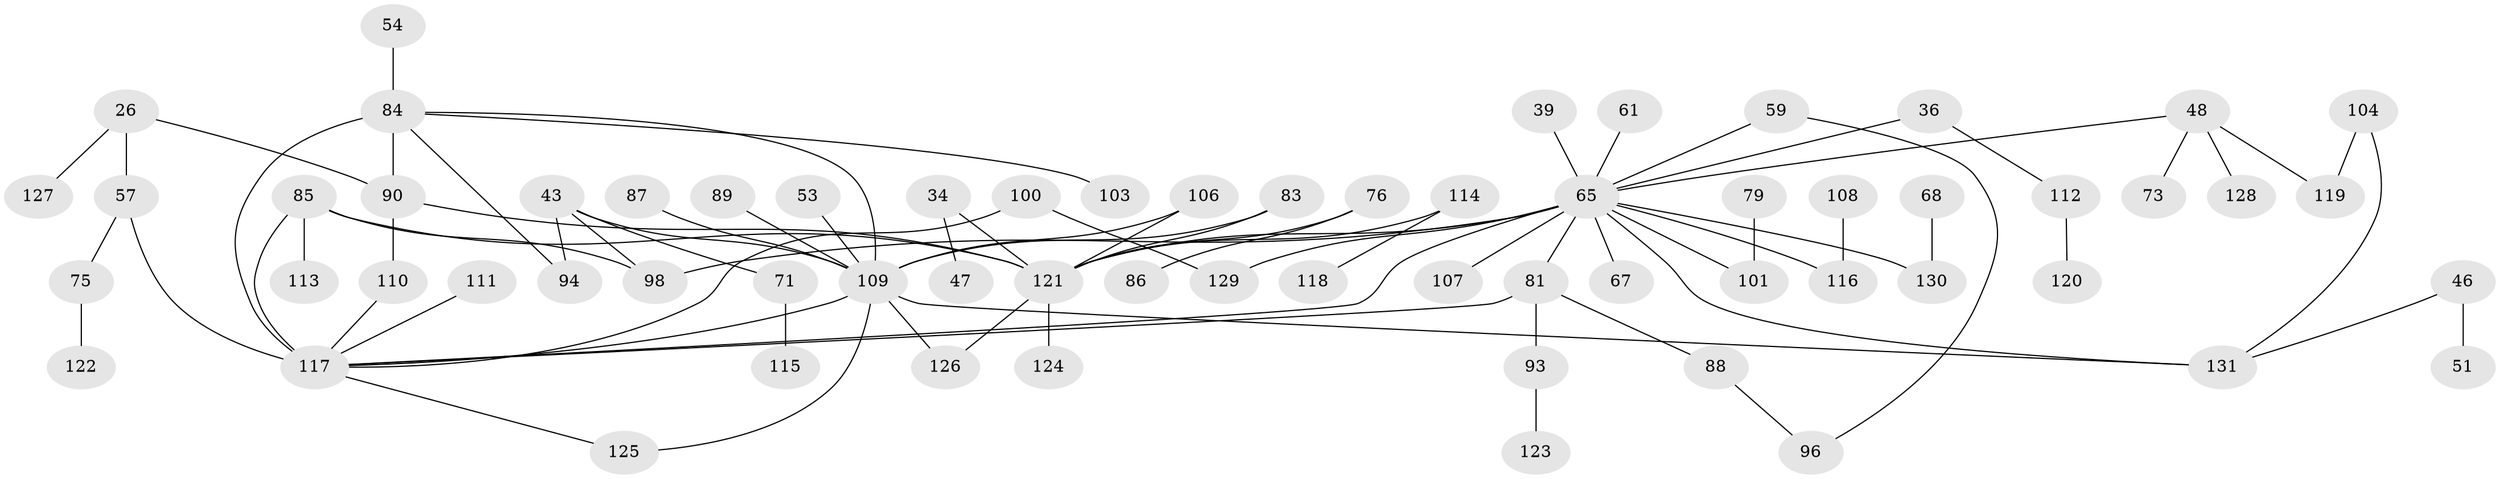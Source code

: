 // original degree distribution, {7: 0.015267175572519083, 5: 0.05343511450381679, 4: 0.08396946564885496, 3: 0.22137404580152673, 2: 0.33587786259541985, 6: 0.015267175572519083, 1: 0.2748091603053435}
// Generated by graph-tools (version 1.1) at 2025/43/03/09/25 04:43:00]
// undirected, 65 vertices, 81 edges
graph export_dot {
graph [start="1"]
  node [color=gray90,style=filled];
  26 [super="+17"];
  34;
  36 [super="+13"];
  39;
  43;
  46;
  47;
  48;
  51;
  53;
  54;
  57;
  59;
  61;
  65 [super="+3+49"];
  67 [super="+15"];
  68;
  71;
  73;
  75;
  76;
  79;
  81;
  83;
  84 [super="+4+27"];
  85 [super="+42"];
  86;
  87;
  88;
  89;
  90 [super="+66+78"];
  93;
  94;
  96;
  98 [super="+30+82+37"];
  100;
  101 [super="+21"];
  103;
  104 [super="+72"];
  106 [super="+99"];
  107;
  108;
  109 [super="+23+74+105"];
  110;
  111;
  112;
  113;
  114;
  115;
  116 [super="+45+63+95"];
  117 [super="+102+92+70"];
  118;
  119;
  120;
  121 [super="+44+20+91"];
  122;
  123;
  124;
  125;
  126 [super="+60+97"];
  127;
  128;
  129;
  130 [super="+41"];
  131 [super="+5"];
  26 -- 127;
  26 -- 57 [weight=2];
  26 -- 90;
  34 -- 47;
  34 -- 121;
  36 -- 112;
  36 -- 65;
  39 -- 65;
  43 -- 71;
  43 -- 109 [weight=3];
  43 -- 94;
  43 -- 98;
  46 -- 51;
  46 -- 131;
  48 -- 73;
  48 -- 119;
  48 -- 128;
  48 -- 65;
  53 -- 109;
  54 -- 84;
  57 -- 75;
  57 -- 117;
  59 -- 96;
  59 -- 65;
  61 -- 65;
  65 -- 107 [weight=2];
  65 -- 129;
  65 -- 81;
  65 -- 131;
  65 -- 117;
  65 -- 101;
  65 -- 98;
  65 -- 130;
  65 -- 121 [weight=2];
  65 -- 116;
  65 -- 67;
  68 -- 130;
  71 -- 115;
  75 -- 122;
  76 -- 86;
  76 -- 121;
  79 -- 101;
  81 -- 88;
  81 -- 93;
  81 -- 117;
  83 -- 109;
  83 -- 121;
  84 -- 103;
  84 -- 94;
  84 -- 117 [weight=4];
  84 -- 109 [weight=2];
  84 -- 90;
  85 -- 113;
  85 -- 117 [weight=2];
  85 -- 121;
  85 -- 98;
  87 -- 109;
  88 -- 96;
  89 -- 109;
  90 -- 110;
  90 -- 121;
  93 -- 123;
  100 -- 129;
  100 -- 117;
  104 -- 131;
  104 -- 119;
  106 -- 121;
  106 -- 109 [weight=2];
  108 -- 116;
  109 -- 125;
  109 -- 131;
  109 -- 117;
  109 -- 126;
  110 -- 117;
  111 -- 117;
  112 -- 120;
  114 -- 118;
  114 -- 121;
  117 -- 125;
  121 -- 124;
  121 -- 126;
}
